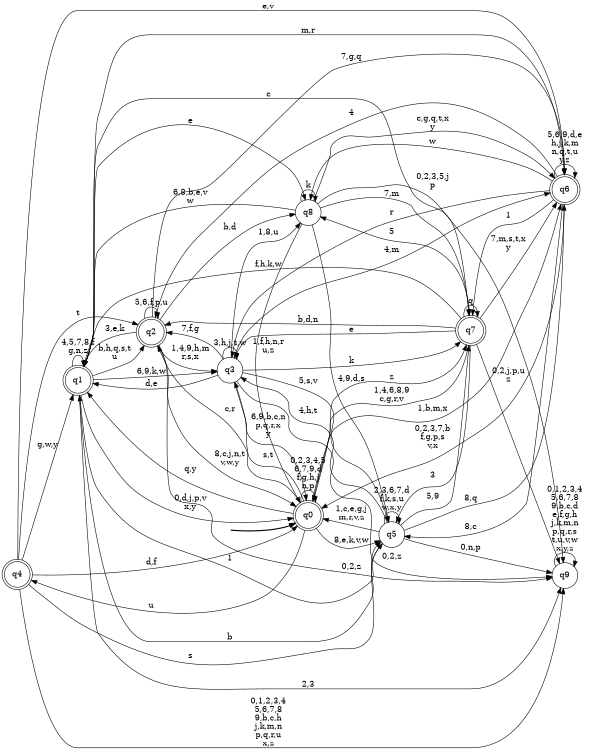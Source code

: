digraph BlueStar {
__start0 [style = invis, shape = none, label = "", width = 0, height = 0];

rankdir=LR;
size="8,5";

s0 [style="rounded,filled", color="black", fillcolor="white" shape="doublecircle", label="q0"];
s1 [style="rounded,filled", color="black", fillcolor="white" shape="doublecircle", label="q1"];
s2 [style="rounded,filled", color="black", fillcolor="white" shape="doublecircle", label="q2"];
s3 [style="filled", color="black", fillcolor="white" shape="circle", label="q3"];
s4 [style="rounded,filled", color="black", fillcolor="white" shape="doublecircle", label="q4"];
s5 [style="filled", color="black", fillcolor="white" shape="circle", label="q5"];
s6 [style="rounded,filled", color="black", fillcolor="white" shape="doublecircle", label="q6"];
s7 [style="rounded,filled", color="black", fillcolor="white" shape="doublecircle", label="q7"];
s8 [style="filled", color="black", fillcolor="white" shape="circle", label="q8"];
s9 [style="filled", color="black", fillcolor="white" shape="circle", label="q9"];
subgraph cluster_main { 
	graph [pad=".75", ranksep="0.15", nodesep="0.15"];
	 style=invis; 
	__start0 -> s0 [penwidth=2];
}
s0 -> s0 [label="0,2,3,4,5\n6,7,9,d\nf,g,h,j\nn,p"];
s0 -> s1 [label="q,y"];
s0 -> s2 [label="c,r"];
s0 -> s3 [label="s,t"];
s0 -> s4 [label="u"];
s0 -> s5 [label="8,e,k,v,w"];
s0 -> s6 [label="1,b,m,x"];
s0 -> s7 [label="z"];
s1 -> s0 [label="0,d,j,p,v\nx,y"];
s1 -> s1 [label="4,5,7,8,f\ng,n,z"];
s1 -> s2 [label="b,h,q,s,t\nu"];
s1 -> s3 [label="6,9,k,w"];
s1 -> s5 [label="1"];
s1 -> s6 [label="m,r"];
s1 -> s7 [label="c"];
s1 -> s8 [label="e"];
s1 -> s9 [label="2,3"];
s2 -> s0 [label="8,c,j,n,t\nv,w,y"];
s2 -> s1 [label="3,e,k"];
s2 -> s2 [label="5,6,f,p,u"];
s2 -> s3 [label="1,4,9,h,m\nr,s,x"];
s2 -> s6 [label="7,g,q"];
s2 -> s8 [label="b,d"];
s2 -> s9 [label="0,2,z"];
s3 -> s0 [label="6,9,b,c,n\np,q,r,x\ny"];
s3 -> s1 [label="d,e"];
s3 -> s2 [label="7,f,g"];
s3 -> s3 [label="3,h,j,t,w"];
s3 -> s5 [label="5,s,v"];
s3 -> s6 [label="4,m"];
s3 -> s7 [label="k"];
s3 -> s8 [label="1,8,u"];
s3 -> s9 [label="0,2,z"];
s4 -> s0 [label="d,f"];
s4 -> s1 [label="g,w,y"];
s4 -> s2 [label="t"];
s4 -> s5 [label="s"];
s4 -> s6 [label="e,v"];
s4 -> s9 [label="0,1,2,3,4\n5,6,7,8\n9,b,c,h\nj,k,m,n\np,q,r,u\nx,z"];
s5 -> s0 [label="1,c,e,g,j\nm,r,v,z"];
s5 -> s1 [label="b"];
s5 -> s3 [label="4,h,t"];
s5 -> s5 [label="2,3,6,7,d\nf,k,s,u\nw,x,y"];
s5 -> s6 [label="8,q"];
s5 -> s7 [label="5,9"];
s5 -> s9 [label="0,n,p"];
s6 -> s0 [label="0,2,3,7,b\nf,g,p,s\nv,x"];
s6 -> s2 [label="4"];
s6 -> s3 [label="r"];
s6 -> s5 [label="8,c"];
s6 -> s6 [label="5,6,9,d,e\nh,j,k,m\nn,q,t,u\ny,z"];
s6 -> s7 [label="1"];
s6 -> s8 [label="w"];
s7 -> s0 [label="1,4,6,8,9\nc,g,r,v"];
s7 -> s1 [label="f,h,k,w"];
s7 -> s2 [label="b,d,n"];
s7 -> s3 [label="e"];
s7 -> s5 [label="3"];
s7 -> s6 [label="7,m,s,t,x\ny"];
s7 -> s7 [label="q"];
s7 -> s8 [label="5"];
s7 -> s9 [label="0,2,j,p,u\nz"];
s8 -> s0 [label="1,f,h,n,r\nu,z"];
s8 -> s1 [label="6,8,b,e,v\nw"];
s8 -> s5 [label="4,9,d,s"];
s8 -> s6 [label="c,g,q,t,x\ny"];
s8 -> s7 [label="7,m"];
s8 -> s8 [label="k"];
s8 -> s9 [label="0,2,3,5,j\np"];
s9 -> s9 [label="0,1,2,3,4\n5,6,7,8\n9,b,c,d\ne,f,g,h\nj,k,m,n\np,q,r,s\nt,u,v,w\nx,y,z"];

}